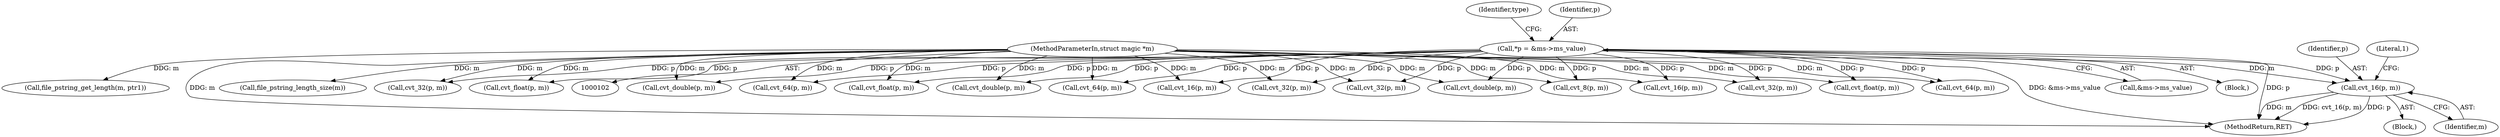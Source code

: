 digraph "0_file_59e63838913eee47f5c120a6c53d4565af638158@pointer" {
"1000416" [label="(Call,cvt_16(p, m))"];
"1000108" [label="(Call,*p = &ms->ms_value)"];
"1000104" [label="(MethodParameterIn,struct magic *m)"];
"1000712" [label="(Call,cvt_double(p, m))"];
"1000193" [label="(Call,file_pstring_get_length(m, ptr1))"];
"1000908" [label="(MethodReturn,RET)"];
"1000104" [label="(MethodParameterIn,struct magic *m)"];
"1000110" [label="(Call,&ms->ms_value)"];
"1000706" [label="(Call,cvt_float(p, m))"];
"1000418" [label="(Identifier,m)"];
"1000148" [label="(Call,cvt_64(p, m))"];
"1000886" [label="(Call,cvt_double(p, m))"];
"1000106" [label="(Block,)"];
"1000659" [label="(Call,cvt_float(p, m))"];
"1000248" [label="(Call,cvt_16(p, m))"];
"1000799" [label="(Call,cvt_double(p, m))"];
"1000131" [label="(Call,cvt_16(p, m))"];
"1000176" [label="(Call,file_pstring_length_size(m))"];
"1000420" [label="(Literal,1)"];
"1000417" [label="(Identifier,p)"];
"1000391" [label="(Call,cvt_64(p, m))"];
"1000606" [label="(Call,cvt_32(p, m))"];
"1000139" [label="(Call,cvt_32(p, m))"];
"1000117" [label="(Identifier,type)"];
"1000109" [label="(Identifier,p)"];
"1000108" [label="(Call,*p = &ms->ms_value)"];
"1000123" [label="(Block,)"];
"1000125" [label="(Call,cvt_8(p, m))"];
"1000463" [label="(Call,cvt_32(p, m))"];
"1000295" [label="(Call,cvt_32(p, m))"];
"1000559" [label="(Call,cvt_64(p, m))"];
"1000612" [label="(Call,cvt_float(p, m))"];
"1000416" [label="(Call,cvt_16(p, m))"];
"1000416" -> "1000123"  [label="AST: "];
"1000416" -> "1000418"  [label="CFG: "];
"1000417" -> "1000416"  [label="AST: "];
"1000418" -> "1000416"  [label="AST: "];
"1000420" -> "1000416"  [label="CFG: "];
"1000416" -> "1000908"  [label="DDG: m"];
"1000416" -> "1000908"  [label="DDG: cvt_16(p, m)"];
"1000416" -> "1000908"  [label="DDG: p"];
"1000108" -> "1000416"  [label="DDG: p"];
"1000104" -> "1000416"  [label="DDG: m"];
"1000108" -> "1000106"  [label="AST: "];
"1000108" -> "1000110"  [label="CFG: "];
"1000109" -> "1000108"  [label="AST: "];
"1000110" -> "1000108"  [label="AST: "];
"1000117" -> "1000108"  [label="CFG: "];
"1000108" -> "1000908"  [label="DDG: &ms->ms_value"];
"1000108" -> "1000908"  [label="DDG: p"];
"1000108" -> "1000125"  [label="DDG: p"];
"1000108" -> "1000131"  [label="DDG: p"];
"1000108" -> "1000139"  [label="DDG: p"];
"1000108" -> "1000148"  [label="DDG: p"];
"1000108" -> "1000248"  [label="DDG: p"];
"1000108" -> "1000295"  [label="DDG: p"];
"1000108" -> "1000391"  [label="DDG: p"];
"1000108" -> "1000463"  [label="DDG: p"];
"1000108" -> "1000559"  [label="DDG: p"];
"1000108" -> "1000606"  [label="DDG: p"];
"1000108" -> "1000612"  [label="DDG: p"];
"1000108" -> "1000659"  [label="DDG: p"];
"1000108" -> "1000706"  [label="DDG: p"];
"1000108" -> "1000712"  [label="DDG: p"];
"1000108" -> "1000799"  [label="DDG: p"];
"1000108" -> "1000886"  [label="DDG: p"];
"1000104" -> "1000102"  [label="AST: "];
"1000104" -> "1000908"  [label="DDG: m"];
"1000104" -> "1000125"  [label="DDG: m"];
"1000104" -> "1000131"  [label="DDG: m"];
"1000104" -> "1000139"  [label="DDG: m"];
"1000104" -> "1000148"  [label="DDG: m"];
"1000104" -> "1000176"  [label="DDG: m"];
"1000104" -> "1000193"  [label="DDG: m"];
"1000104" -> "1000248"  [label="DDG: m"];
"1000104" -> "1000295"  [label="DDG: m"];
"1000104" -> "1000391"  [label="DDG: m"];
"1000104" -> "1000463"  [label="DDG: m"];
"1000104" -> "1000559"  [label="DDG: m"];
"1000104" -> "1000606"  [label="DDG: m"];
"1000104" -> "1000612"  [label="DDG: m"];
"1000104" -> "1000659"  [label="DDG: m"];
"1000104" -> "1000706"  [label="DDG: m"];
"1000104" -> "1000712"  [label="DDG: m"];
"1000104" -> "1000799"  [label="DDG: m"];
"1000104" -> "1000886"  [label="DDG: m"];
}
